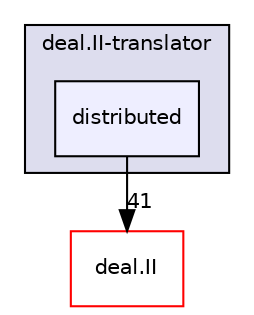 digraph "include/deal.II-translator/distributed" {
  compound=true
  node [ fontsize="10", fontname="Helvetica"];
  edge [ labelfontsize="10", labelfontname="Helvetica"];
  subgraph clusterdir_386d89ad50a3909c2af5a93b48d2c3ff {
    graph [ bgcolor="#ddddee", pencolor="black", label="deal.II-translator" fontname="Helvetica", fontsize="10", URL="dir_386d89ad50a3909c2af5a93b48d2c3ff.html"]
  dir_19a0b2fa1cc3e9b967c06e2279c53201 [shape=box, label="distributed", style="filled", fillcolor="#eeeeff", pencolor="black", URL="dir_19a0b2fa1cc3e9b967c06e2279c53201.html"];
  }
  dir_ee90d91a514b839c31faec7a1d916f67 [shape=box label="deal.II" fillcolor="white" style="filled" color="red" URL="dir_ee90d91a514b839c31faec7a1d916f67.html"];
  dir_19a0b2fa1cc3e9b967c06e2279c53201->dir_ee90d91a514b839c31faec7a1d916f67 [headlabel="41", labeldistance=1.5 headhref="dir_000092_000009.html"];
}
